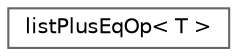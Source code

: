 digraph "Graphical Class Hierarchy"
{
 // LATEX_PDF_SIZE
  bgcolor="transparent";
  edge [fontname=Helvetica,fontsize=10,labelfontname=Helvetica,labelfontsize=10];
  node [fontname=Helvetica,fontsize=10,shape=box,height=0.2,width=0.4];
  rankdir="LR";
  Node0 [id="Node000000",label="listPlusEqOp\< T \>",height=0.2,width=0.4,color="grey40", fillcolor="white", style="filled",URL="$classFoam_1_1listPlusEqOp.html",tooltip=" "];
}
